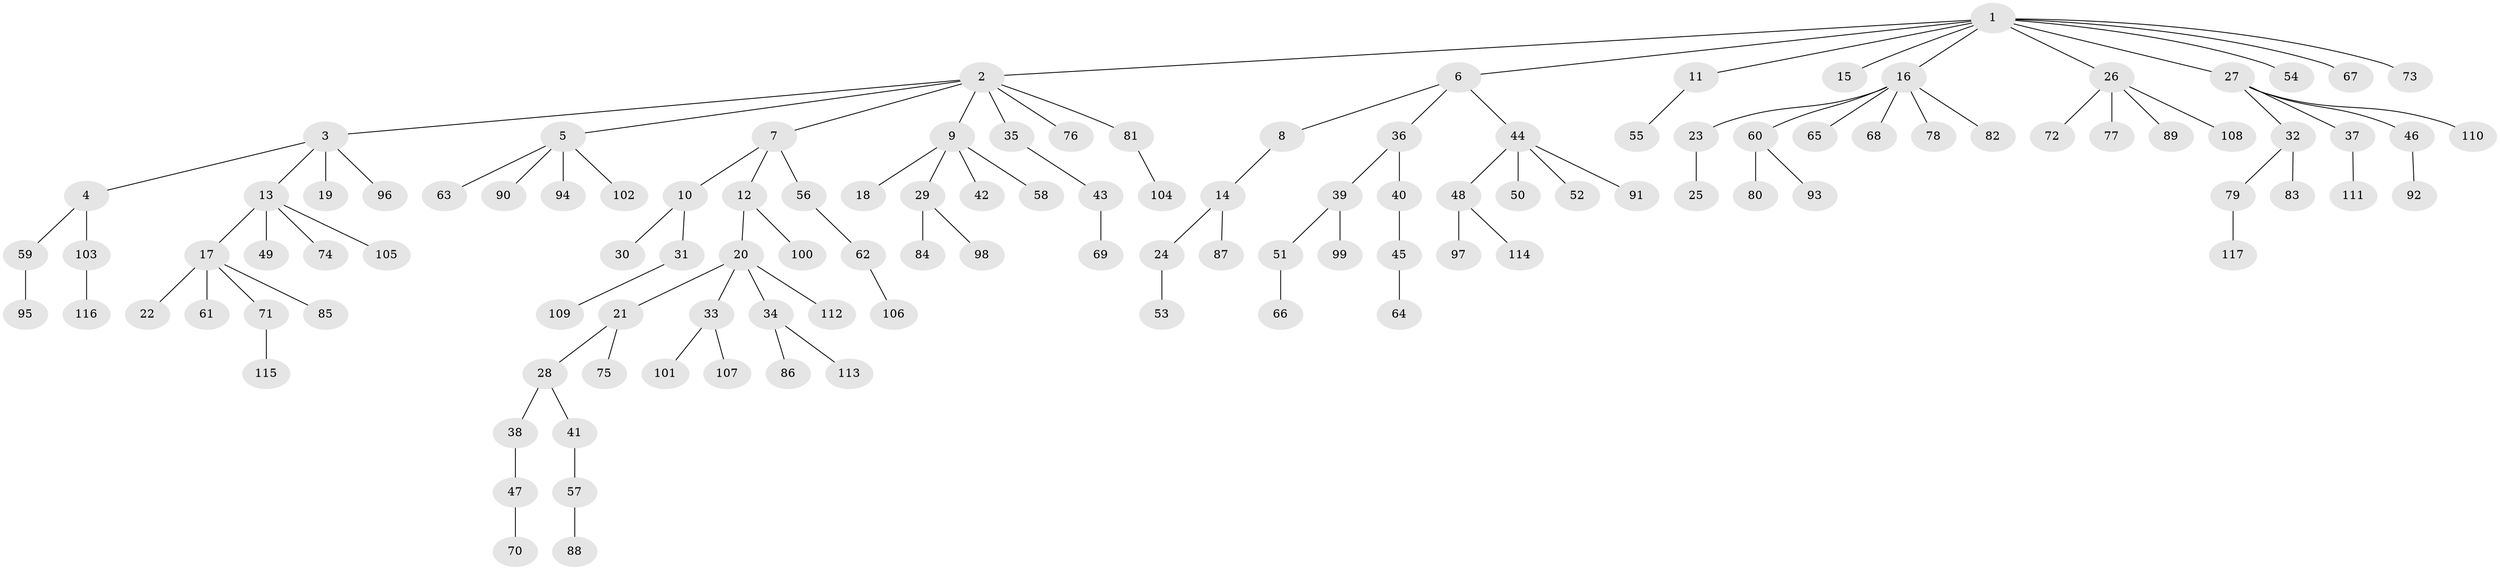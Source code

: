 // Generated by graph-tools (version 1.1) at 2025/11/02/27/25 16:11:25]
// undirected, 117 vertices, 116 edges
graph export_dot {
graph [start="1"]
  node [color=gray90,style=filled];
  1;
  2;
  3;
  4;
  5;
  6;
  7;
  8;
  9;
  10;
  11;
  12;
  13;
  14;
  15;
  16;
  17;
  18;
  19;
  20;
  21;
  22;
  23;
  24;
  25;
  26;
  27;
  28;
  29;
  30;
  31;
  32;
  33;
  34;
  35;
  36;
  37;
  38;
  39;
  40;
  41;
  42;
  43;
  44;
  45;
  46;
  47;
  48;
  49;
  50;
  51;
  52;
  53;
  54;
  55;
  56;
  57;
  58;
  59;
  60;
  61;
  62;
  63;
  64;
  65;
  66;
  67;
  68;
  69;
  70;
  71;
  72;
  73;
  74;
  75;
  76;
  77;
  78;
  79;
  80;
  81;
  82;
  83;
  84;
  85;
  86;
  87;
  88;
  89;
  90;
  91;
  92;
  93;
  94;
  95;
  96;
  97;
  98;
  99;
  100;
  101;
  102;
  103;
  104;
  105;
  106;
  107;
  108;
  109;
  110;
  111;
  112;
  113;
  114;
  115;
  116;
  117;
  1 -- 2;
  1 -- 6;
  1 -- 11;
  1 -- 15;
  1 -- 16;
  1 -- 26;
  1 -- 27;
  1 -- 54;
  1 -- 67;
  1 -- 73;
  2 -- 3;
  2 -- 5;
  2 -- 7;
  2 -- 9;
  2 -- 35;
  2 -- 76;
  2 -- 81;
  3 -- 4;
  3 -- 13;
  3 -- 19;
  3 -- 96;
  4 -- 59;
  4 -- 103;
  5 -- 63;
  5 -- 90;
  5 -- 94;
  5 -- 102;
  6 -- 8;
  6 -- 36;
  6 -- 44;
  7 -- 10;
  7 -- 12;
  7 -- 56;
  8 -- 14;
  9 -- 18;
  9 -- 29;
  9 -- 42;
  9 -- 58;
  10 -- 30;
  10 -- 31;
  11 -- 55;
  12 -- 20;
  12 -- 100;
  13 -- 17;
  13 -- 49;
  13 -- 74;
  13 -- 105;
  14 -- 24;
  14 -- 87;
  16 -- 23;
  16 -- 60;
  16 -- 65;
  16 -- 68;
  16 -- 78;
  16 -- 82;
  17 -- 22;
  17 -- 61;
  17 -- 71;
  17 -- 85;
  20 -- 21;
  20 -- 33;
  20 -- 34;
  20 -- 112;
  21 -- 28;
  21 -- 75;
  23 -- 25;
  24 -- 53;
  26 -- 72;
  26 -- 77;
  26 -- 89;
  26 -- 108;
  27 -- 32;
  27 -- 37;
  27 -- 46;
  27 -- 110;
  28 -- 38;
  28 -- 41;
  29 -- 84;
  29 -- 98;
  31 -- 109;
  32 -- 79;
  32 -- 83;
  33 -- 101;
  33 -- 107;
  34 -- 86;
  34 -- 113;
  35 -- 43;
  36 -- 39;
  36 -- 40;
  37 -- 111;
  38 -- 47;
  39 -- 51;
  39 -- 99;
  40 -- 45;
  41 -- 57;
  43 -- 69;
  44 -- 48;
  44 -- 50;
  44 -- 52;
  44 -- 91;
  45 -- 64;
  46 -- 92;
  47 -- 70;
  48 -- 97;
  48 -- 114;
  51 -- 66;
  56 -- 62;
  57 -- 88;
  59 -- 95;
  60 -- 80;
  60 -- 93;
  62 -- 106;
  71 -- 115;
  79 -- 117;
  81 -- 104;
  103 -- 116;
}
